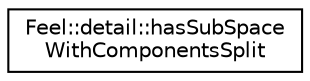 digraph "Graphical Class Hierarchy"
{
 // LATEX_PDF_SIZE
  edge [fontname="Helvetica",fontsize="10",labelfontname="Helvetica",labelfontsize="10"];
  node [fontname="Helvetica",fontsize="10",shape=record];
  rankdir="LR";
  Node0 [label="Feel::detail::hasSubSpace\lWithComponentsSplit",height=0.2,width=0.4,color="black", fillcolor="white", style="filled",URL="$structFeel_1_1detail_1_1hasSubSpaceWithComponentsSplit.html",tooltip=" "];
}

